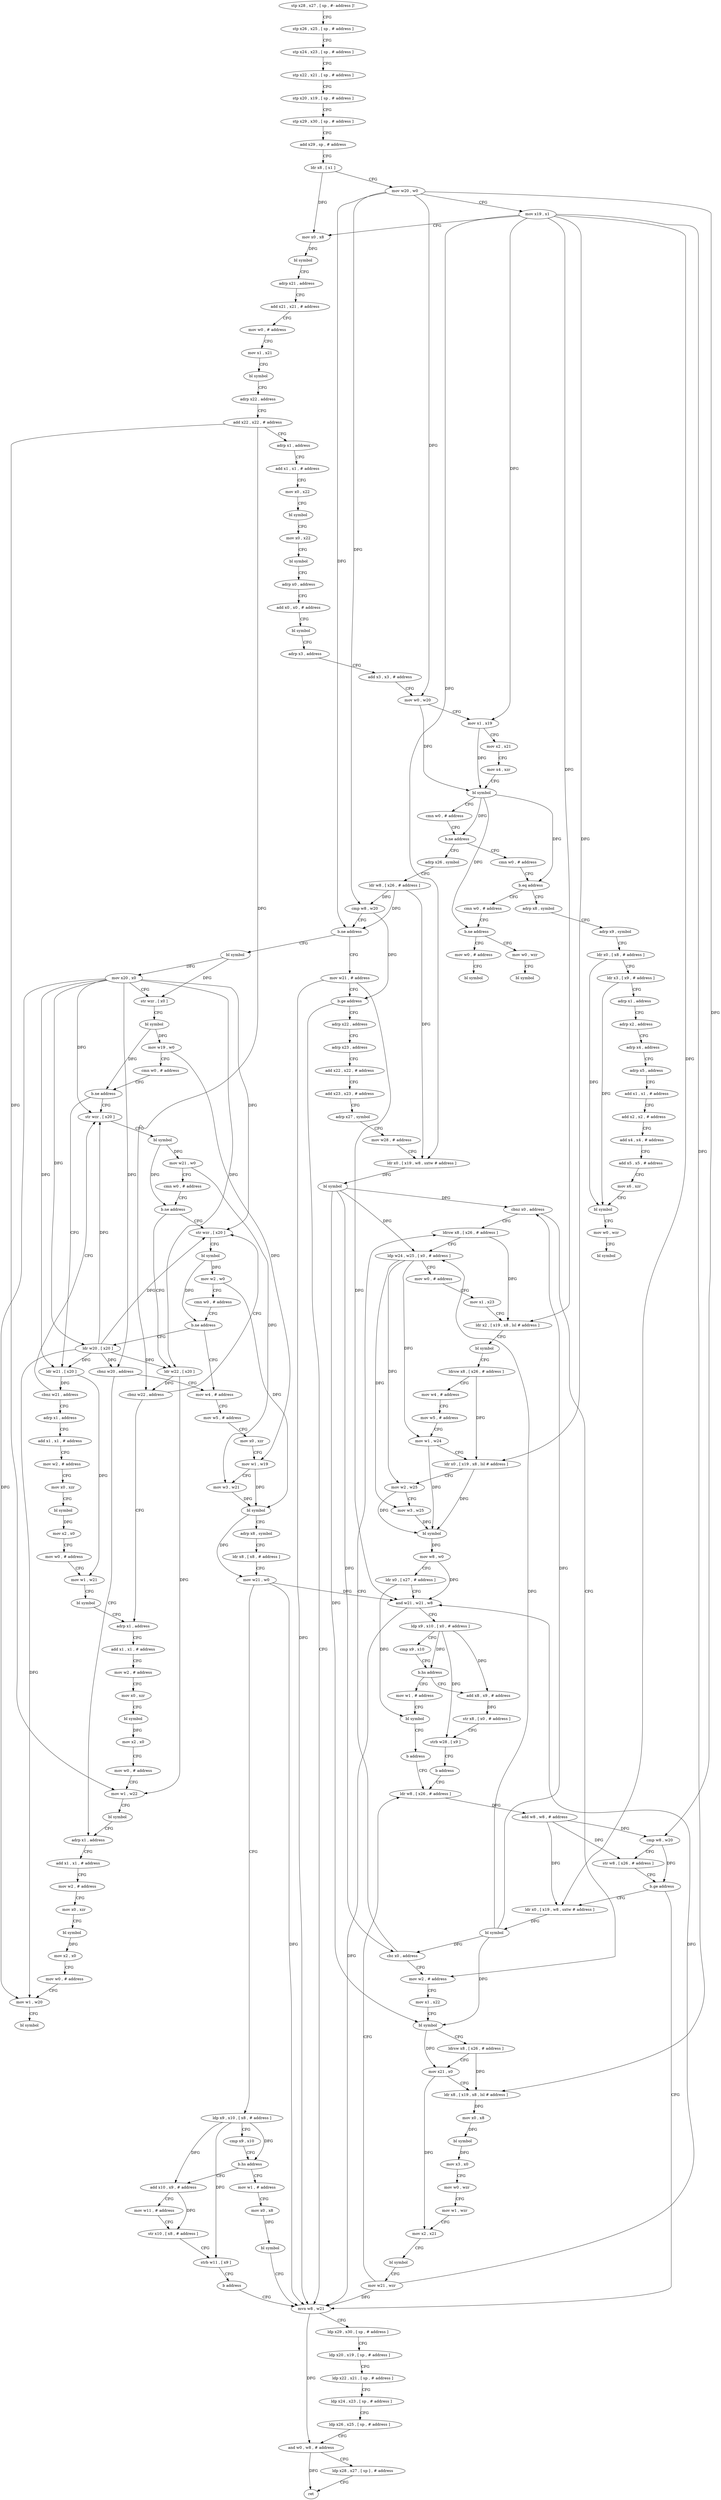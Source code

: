 digraph "func" {
"4200432" [label = "stp x28 , x27 , [ sp , #- address ]!" ]
"4200436" [label = "stp x26 , x25 , [ sp , # address ]" ]
"4200440" [label = "stp x24 , x23 , [ sp , # address ]" ]
"4200444" [label = "stp x22 , x21 , [ sp , # address ]" ]
"4200448" [label = "stp x20 , x19 , [ sp , # address ]" ]
"4200452" [label = "stp x29 , x30 , [ sp , # address ]" ]
"4200456" [label = "add x29 , sp , # address" ]
"4200460" [label = "ldr x8 , [ x1 ]" ]
"4200464" [label = "mov w20 , w0" ]
"4200468" [label = "mov x19 , x1" ]
"4200472" [label = "mov x0 , x8" ]
"4200476" [label = "bl symbol" ]
"4200480" [label = "adrp x21 , address" ]
"4200484" [label = "add x21 , x21 , # address" ]
"4200488" [label = "mov w0 , # address" ]
"4200492" [label = "mov x1 , x21" ]
"4200496" [label = "bl symbol" ]
"4200500" [label = "adrp x22 , address" ]
"4200504" [label = "add x22 , x22 , # address" ]
"4200508" [label = "adrp x1 , address" ]
"4200512" [label = "add x1 , x1 , # address" ]
"4200516" [label = "mov x0 , x22" ]
"4200520" [label = "bl symbol" ]
"4200524" [label = "mov x0 , x22" ]
"4200528" [label = "bl symbol" ]
"4200532" [label = "adrp x0 , address" ]
"4200536" [label = "add x0 , x0 , # address" ]
"4200540" [label = "bl symbol" ]
"4200544" [label = "adrp x3 , address" ]
"4200548" [label = "add x3 , x3 , # address" ]
"4200552" [label = "mov w0 , w20" ]
"4200556" [label = "mov x1 , x19" ]
"4200560" [label = "mov x2 , x21" ]
"4200564" [label = "mov x4 , xzr" ]
"4200568" [label = "bl symbol" ]
"4200572" [label = "cmn w0 , # address" ]
"4200576" [label = "b.ne address" ]
"4201044" [label = "cmn w0 , # address" ]
"4200580" [label = "adrp x26 , symbol" ]
"4201048" [label = "b.eq address" ]
"4201068" [label = "adrp x8 , symbol" ]
"4201052" [label = "cmn w0 , # address" ]
"4200584" [label = "ldr w8 , [ x26 , # address ]" ]
"4200588" [label = "cmp w8 , w20" ]
"4200592" [label = "b.ne address" ]
"4200756" [label = "mov w21 , # address" ]
"4200596" [label = "bl symbol" ]
"4201072" [label = "adrp x9 , symbol" ]
"4201076" [label = "ldr x0 , [ x8 , # address ]" ]
"4201080" [label = "ldr x3 , [ x9 , # address ]" ]
"4201084" [label = "adrp x1 , address" ]
"4201088" [label = "adrp x2 , address" ]
"4201092" [label = "adrp x4 , address" ]
"4201096" [label = "adrp x5 , address" ]
"4201100" [label = "add x1 , x1 , # address" ]
"4201104" [label = "add x2 , x2 , # address" ]
"4201108" [label = "add x4 , x4 , # address" ]
"4201112" [label = "add x5 , x5 , # address" ]
"4201116" [label = "mov x6 , xzr" ]
"4201120" [label = "bl symbol" ]
"4201124" [label = "mov w0 , wzr" ]
"4201128" [label = "bl symbol" ]
"4201056" [label = "b.ne address" ]
"4201132" [label = "mov w0 , # address" ]
"4201060" [label = "mov w0 , wzr" ]
"4200760" [label = "b.ge address" ]
"4201008" [label = "mvn w8 , w21" ]
"4200764" [label = "adrp x22 , address" ]
"4200600" [label = "mov x20 , x0" ]
"4200604" [label = "str wzr , [ x0 ]" ]
"4200608" [label = "bl symbol" ]
"4200612" [label = "mov w19 , w0" ]
"4200616" [label = "cmn w0 , # address" ]
"4200620" [label = "b.ne address" ]
"4200632" [label = "str wzr , [ x20 ]" ]
"4200624" [label = "ldr w21 , [ x20 ]" ]
"4201136" [label = "bl symbol" ]
"4201064" [label = "bl symbol" ]
"4201012" [label = "ldp x29 , x30 , [ sp , # address ]" ]
"4201016" [label = "ldp x20 , x19 , [ sp , # address ]" ]
"4201020" [label = "ldp x22 , x21 , [ sp , # address ]" ]
"4201024" [label = "ldp x24 , x23 , [ sp , # address ]" ]
"4201028" [label = "ldp x26 , x25 , [ sp , # address ]" ]
"4201032" [label = "and w0 , w8 , # address" ]
"4201036" [label = "ldp x28 , x27 , [ sp ] , # address" ]
"4201040" [label = "ret" ]
"4200768" [label = "adrp x23 , address" ]
"4200772" [label = "add x22 , x22 , # address" ]
"4200776" [label = "add x23 , x23 , # address" ]
"4200780" [label = "adrp x27 , symbol" ]
"4200784" [label = "mov w28 , # address" ]
"4200788" [label = "ldr x0 , [ x19 , w8 , sxtw # address ]" ]
"4200792" [label = "bl symbol" ]
"4200796" [label = "cbnz x0 , address" ]
"4200888" [label = "ldrsw x8 , [ x26 , # address ]" ]
"4200800" [label = "mov w2 , # address" ]
"4200636" [label = "bl symbol" ]
"4200640" [label = "mov w21 , w0" ]
"4200644" [label = "cmn w0 , # address" ]
"4200648" [label = "b.ne address" ]
"4200660" [label = "str wzr , [ x20 ]" ]
"4200652" [label = "ldr w22 , [ x20 ]" ]
"4200628" [label = "cbnz w21 , address" ]
"4201140" [label = "adrp x1 , address" ]
"4200892" [label = "ldp w24 , w25 , [ x0 , # address ]" ]
"4200896" [label = "mov w0 , # address" ]
"4200900" [label = "mov x1 , x23" ]
"4200904" [label = "ldr x2 , [ x19 , x8 , lsl # address ]" ]
"4200908" [label = "bl symbol" ]
"4200912" [label = "ldrsw x8 , [ x26 , # address ]" ]
"4200916" [label = "mov w4 , # address" ]
"4200920" [label = "mov w5 , # address" ]
"4200924" [label = "mov w1 , w24" ]
"4200928" [label = "ldr x0 , [ x19 , x8 , lsl # address ]" ]
"4200932" [label = "mov w2 , w25" ]
"4200936" [label = "mov w3 , w25" ]
"4200940" [label = "bl symbol" ]
"4200944" [label = "mov w8 , w0" ]
"4200948" [label = "ldr x0 , [ x27 , # address ]" ]
"4200952" [label = "and w21 , w21 , w8" ]
"4200956" [label = "ldp x9 , x10 , [ x0 , # address ]" ]
"4200960" [label = "cmp x9 , x10" ]
"4200964" [label = "b.hs address" ]
"4200984" [label = "mov w1 , # address" ]
"4200968" [label = "add x8 , x9 , # address" ]
"4200804" [label = "mov x1 , x22" ]
"4200808" [label = "bl symbol" ]
"4200812" [label = "ldrsw x8 , [ x26 , # address ]" ]
"4200816" [label = "mov x21 , x0" ]
"4200820" [label = "ldr x8 , [ x19 , x8 , lsl # address ]" ]
"4200824" [label = "mov x0 , x8" ]
"4200828" [label = "bl symbol" ]
"4200832" [label = "mov x3 , x0" ]
"4200836" [label = "mov w0 , wzr" ]
"4200840" [label = "mov w1 , wzr" ]
"4200844" [label = "mov x2 , x21" ]
"4200848" [label = "bl symbol" ]
"4200852" [label = "mov w21 , wzr" ]
"4200856" [label = "ldr w8 , [ x26 , # address ]" ]
"4200664" [label = "bl symbol" ]
"4200668" [label = "mov w2 , w0" ]
"4200672" [label = "cmn w0 , # address" ]
"4200676" [label = "b.ne address" ]
"4200688" [label = "mov w4 , # address" ]
"4200680" [label = "ldr w20 , [ x20 ]" ]
"4200656" [label = "cbnz w22 , address" ]
"4201176" [label = "adrp x1 , address" ]
"4201144" [label = "add x1 , x1 , # address" ]
"4201148" [label = "mov w2 , # address" ]
"4201152" [label = "mov x0 , xzr" ]
"4201156" [label = "bl symbol" ]
"4201160" [label = "mov x2 , x0" ]
"4201164" [label = "mov w0 , # address" ]
"4201168" [label = "mov w1 , w21" ]
"4201172" [label = "bl symbol" ]
"4200988" [label = "bl symbol" ]
"4200992" [label = "b address" ]
"4200972" [label = "str x8 , [ x0 , # address ]" ]
"4200976" [label = "strb w28 , [ x9 ]" ]
"4200980" [label = "b address" ]
"4200876" [label = "ldr x0 , [ x19 , w8 , sxtw # address ]" ]
"4200880" [label = "bl symbol" ]
"4200884" [label = "cbz x0 , address" ]
"4200692" [label = "mov w5 , # address" ]
"4200696" [label = "mov x0 , xzr" ]
"4200700" [label = "mov w1 , w19" ]
"4200704" [label = "mov w3 , w21" ]
"4200708" [label = "bl symbol" ]
"4200712" [label = "adrp x8 , symbol" ]
"4200716" [label = "ldr x8 , [ x8 , # address ]" ]
"4200720" [label = "mov w21 , w0" ]
"4200724" [label = "ldp x9 , x10 , [ x8 , # address ]" ]
"4200728" [label = "cmp x9 , x10" ]
"4200732" [label = "b.hs address" ]
"4200996" [label = "mov w1 , # address" ]
"4200736" [label = "add x10 , x9 , # address" ]
"4200684" [label = "cbnz w20 , address" ]
"4201212" [label = "adrp x1 , address" ]
"4201180" [label = "add x1 , x1 , # address" ]
"4201184" [label = "mov w2 , # address" ]
"4201188" [label = "mov x0 , xzr" ]
"4201192" [label = "bl symbol" ]
"4201196" [label = "mov x2 , x0" ]
"4201200" [label = "mov w0 , # address" ]
"4201204" [label = "mov w1 , w22" ]
"4201208" [label = "bl symbol" ]
"4200860" [label = "add w8 , w8 , # address" ]
"4200864" [label = "cmp w8 , w20" ]
"4200868" [label = "str w8 , [ x26 , # address ]" ]
"4200872" [label = "b.ge address" ]
"4201000" [label = "mov x0 , x8" ]
"4201004" [label = "bl symbol" ]
"4200740" [label = "mov w11 , # address" ]
"4200744" [label = "str x10 , [ x8 , # address ]" ]
"4200748" [label = "strb w11 , [ x9 ]" ]
"4200752" [label = "b address" ]
"4201216" [label = "add x1 , x1 , # address" ]
"4201220" [label = "mov w2 , # address" ]
"4201224" [label = "mov x0 , xzr" ]
"4201228" [label = "bl symbol" ]
"4201232" [label = "mov x2 , x0" ]
"4201236" [label = "mov w0 , # address" ]
"4201240" [label = "mov w1 , w20" ]
"4201244" [label = "bl symbol" ]
"4200432" -> "4200436" [ label = "CFG" ]
"4200436" -> "4200440" [ label = "CFG" ]
"4200440" -> "4200444" [ label = "CFG" ]
"4200444" -> "4200448" [ label = "CFG" ]
"4200448" -> "4200452" [ label = "CFG" ]
"4200452" -> "4200456" [ label = "CFG" ]
"4200456" -> "4200460" [ label = "CFG" ]
"4200460" -> "4200464" [ label = "CFG" ]
"4200460" -> "4200472" [ label = "DFG" ]
"4200464" -> "4200468" [ label = "CFG" ]
"4200464" -> "4200552" [ label = "DFG" ]
"4200464" -> "4200588" [ label = "DFG" ]
"4200464" -> "4200592" [ label = "DFG" ]
"4200464" -> "4200864" [ label = "DFG" ]
"4200468" -> "4200472" [ label = "CFG" ]
"4200468" -> "4200556" [ label = "DFG" ]
"4200468" -> "4200788" [ label = "DFG" ]
"4200468" -> "4200904" [ label = "DFG" ]
"4200468" -> "4200928" [ label = "DFG" ]
"4200468" -> "4200820" [ label = "DFG" ]
"4200468" -> "4200876" [ label = "DFG" ]
"4200472" -> "4200476" [ label = "DFG" ]
"4200476" -> "4200480" [ label = "CFG" ]
"4200480" -> "4200484" [ label = "CFG" ]
"4200484" -> "4200488" [ label = "CFG" ]
"4200488" -> "4200492" [ label = "CFG" ]
"4200492" -> "4200496" [ label = "CFG" ]
"4200496" -> "4200500" [ label = "CFG" ]
"4200500" -> "4200504" [ label = "CFG" ]
"4200504" -> "4200508" [ label = "CFG" ]
"4200504" -> "4200656" [ label = "DFG" ]
"4200504" -> "4201204" [ label = "DFG" ]
"4200508" -> "4200512" [ label = "CFG" ]
"4200512" -> "4200516" [ label = "CFG" ]
"4200516" -> "4200520" [ label = "CFG" ]
"4200520" -> "4200524" [ label = "CFG" ]
"4200524" -> "4200528" [ label = "CFG" ]
"4200528" -> "4200532" [ label = "CFG" ]
"4200532" -> "4200536" [ label = "CFG" ]
"4200536" -> "4200540" [ label = "CFG" ]
"4200540" -> "4200544" [ label = "CFG" ]
"4200544" -> "4200548" [ label = "CFG" ]
"4200548" -> "4200552" [ label = "CFG" ]
"4200552" -> "4200556" [ label = "CFG" ]
"4200552" -> "4200568" [ label = "DFG" ]
"4200556" -> "4200560" [ label = "CFG" ]
"4200556" -> "4200568" [ label = "DFG" ]
"4200560" -> "4200564" [ label = "CFG" ]
"4200564" -> "4200568" [ label = "CFG" ]
"4200568" -> "4200572" [ label = "CFG" ]
"4200568" -> "4200576" [ label = "DFG" ]
"4200568" -> "4201048" [ label = "DFG" ]
"4200568" -> "4201056" [ label = "DFG" ]
"4200572" -> "4200576" [ label = "CFG" ]
"4200576" -> "4201044" [ label = "CFG" ]
"4200576" -> "4200580" [ label = "CFG" ]
"4201044" -> "4201048" [ label = "CFG" ]
"4200580" -> "4200584" [ label = "CFG" ]
"4201048" -> "4201068" [ label = "CFG" ]
"4201048" -> "4201052" [ label = "CFG" ]
"4201068" -> "4201072" [ label = "CFG" ]
"4201052" -> "4201056" [ label = "CFG" ]
"4200584" -> "4200588" [ label = "DFG" ]
"4200584" -> "4200592" [ label = "DFG" ]
"4200584" -> "4200788" [ label = "DFG" ]
"4200588" -> "4200592" [ label = "CFG" ]
"4200588" -> "4200760" [ label = "DFG" ]
"4200592" -> "4200756" [ label = "CFG" ]
"4200592" -> "4200596" [ label = "CFG" ]
"4200756" -> "4200760" [ label = "CFG" ]
"4200756" -> "4201008" [ label = "DFG" ]
"4200756" -> "4200952" [ label = "DFG" ]
"4200596" -> "4200600" [ label = "DFG" ]
"4200596" -> "4200604" [ label = "DFG" ]
"4201072" -> "4201076" [ label = "CFG" ]
"4201076" -> "4201080" [ label = "CFG" ]
"4201076" -> "4201120" [ label = "DFG" ]
"4201080" -> "4201084" [ label = "CFG" ]
"4201080" -> "4201120" [ label = "DFG" ]
"4201084" -> "4201088" [ label = "CFG" ]
"4201088" -> "4201092" [ label = "CFG" ]
"4201092" -> "4201096" [ label = "CFG" ]
"4201096" -> "4201100" [ label = "CFG" ]
"4201100" -> "4201104" [ label = "CFG" ]
"4201104" -> "4201108" [ label = "CFG" ]
"4201108" -> "4201112" [ label = "CFG" ]
"4201112" -> "4201116" [ label = "CFG" ]
"4201116" -> "4201120" [ label = "CFG" ]
"4201120" -> "4201124" [ label = "CFG" ]
"4201124" -> "4201128" [ label = "CFG" ]
"4201056" -> "4201132" [ label = "CFG" ]
"4201056" -> "4201060" [ label = "CFG" ]
"4201132" -> "4201136" [ label = "CFG" ]
"4201060" -> "4201064" [ label = "CFG" ]
"4200760" -> "4201008" [ label = "CFG" ]
"4200760" -> "4200764" [ label = "CFG" ]
"4201008" -> "4201012" [ label = "CFG" ]
"4201008" -> "4201032" [ label = "DFG" ]
"4200764" -> "4200768" [ label = "CFG" ]
"4200600" -> "4200604" [ label = "CFG" ]
"4200600" -> "4200632" [ label = "DFG" ]
"4200600" -> "4200624" [ label = "DFG" ]
"4200600" -> "4200660" [ label = "DFG" ]
"4200600" -> "4200652" [ label = "DFG" ]
"4200600" -> "4200680" [ label = "DFG" ]
"4200600" -> "4200684" [ label = "DFG" ]
"4200600" -> "4201240" [ label = "DFG" ]
"4200604" -> "4200608" [ label = "CFG" ]
"4200608" -> "4200612" [ label = "DFG" ]
"4200608" -> "4200620" [ label = "DFG" ]
"4200612" -> "4200616" [ label = "CFG" ]
"4200612" -> "4200700" [ label = "DFG" ]
"4200616" -> "4200620" [ label = "CFG" ]
"4200620" -> "4200632" [ label = "CFG" ]
"4200620" -> "4200624" [ label = "CFG" ]
"4200632" -> "4200636" [ label = "CFG" ]
"4200624" -> "4200628" [ label = "DFG" ]
"4200624" -> "4201168" [ label = "DFG" ]
"4201012" -> "4201016" [ label = "CFG" ]
"4201016" -> "4201020" [ label = "CFG" ]
"4201020" -> "4201024" [ label = "CFG" ]
"4201024" -> "4201028" [ label = "CFG" ]
"4201028" -> "4201032" [ label = "CFG" ]
"4201032" -> "4201036" [ label = "CFG" ]
"4201032" -> "4201040" [ label = "DFG" ]
"4201036" -> "4201040" [ label = "CFG" ]
"4200768" -> "4200772" [ label = "CFG" ]
"4200772" -> "4200776" [ label = "CFG" ]
"4200776" -> "4200780" [ label = "CFG" ]
"4200780" -> "4200784" [ label = "CFG" ]
"4200784" -> "4200788" [ label = "CFG" ]
"4200788" -> "4200792" [ label = "DFG" ]
"4200792" -> "4200796" [ label = "DFG" ]
"4200792" -> "4200892" [ label = "DFG" ]
"4200792" -> "4200808" [ label = "DFG" ]
"4200792" -> "4200884" [ label = "DFG" ]
"4200796" -> "4200888" [ label = "CFG" ]
"4200796" -> "4200800" [ label = "CFG" ]
"4200888" -> "4200892" [ label = "CFG" ]
"4200888" -> "4200904" [ label = "DFG" ]
"4200800" -> "4200804" [ label = "CFG" ]
"4200636" -> "4200640" [ label = "DFG" ]
"4200636" -> "4200648" [ label = "DFG" ]
"4200640" -> "4200644" [ label = "CFG" ]
"4200640" -> "4200704" [ label = "DFG" ]
"4200644" -> "4200648" [ label = "CFG" ]
"4200648" -> "4200660" [ label = "CFG" ]
"4200648" -> "4200652" [ label = "CFG" ]
"4200660" -> "4200664" [ label = "CFG" ]
"4200652" -> "4200656" [ label = "DFG" ]
"4200652" -> "4201204" [ label = "DFG" ]
"4200628" -> "4201140" [ label = "CFG" ]
"4200628" -> "4200632" [ label = "CFG" ]
"4201140" -> "4201144" [ label = "CFG" ]
"4200892" -> "4200896" [ label = "CFG" ]
"4200892" -> "4200924" [ label = "DFG" ]
"4200892" -> "4200932" [ label = "DFG" ]
"4200892" -> "4200936" [ label = "DFG" ]
"4200896" -> "4200900" [ label = "CFG" ]
"4200900" -> "4200904" [ label = "CFG" ]
"4200904" -> "4200908" [ label = "CFG" ]
"4200908" -> "4200912" [ label = "CFG" ]
"4200912" -> "4200916" [ label = "CFG" ]
"4200912" -> "4200928" [ label = "DFG" ]
"4200916" -> "4200920" [ label = "CFG" ]
"4200920" -> "4200924" [ label = "CFG" ]
"4200924" -> "4200928" [ label = "CFG" ]
"4200924" -> "4200940" [ label = "DFG" ]
"4200928" -> "4200932" [ label = "CFG" ]
"4200928" -> "4200940" [ label = "DFG" ]
"4200932" -> "4200936" [ label = "CFG" ]
"4200932" -> "4200940" [ label = "DFG" ]
"4200936" -> "4200940" [ label = "DFG" ]
"4200940" -> "4200944" [ label = "DFG" ]
"4200944" -> "4200948" [ label = "CFG" ]
"4200944" -> "4200952" [ label = "DFG" ]
"4200948" -> "4200952" [ label = "CFG" ]
"4200948" -> "4200988" [ label = "DFG" ]
"4200952" -> "4200956" [ label = "CFG" ]
"4200952" -> "4201008" [ label = "DFG" ]
"4200956" -> "4200960" [ label = "CFG" ]
"4200956" -> "4200964" [ label = "DFG" ]
"4200956" -> "4200968" [ label = "DFG" ]
"4200956" -> "4200976" [ label = "DFG" ]
"4200960" -> "4200964" [ label = "CFG" ]
"4200964" -> "4200984" [ label = "CFG" ]
"4200964" -> "4200968" [ label = "CFG" ]
"4200984" -> "4200988" [ label = "CFG" ]
"4200968" -> "4200972" [ label = "DFG" ]
"4200804" -> "4200808" [ label = "CFG" ]
"4200808" -> "4200812" [ label = "CFG" ]
"4200808" -> "4200816" [ label = "DFG" ]
"4200812" -> "4200816" [ label = "CFG" ]
"4200812" -> "4200820" [ label = "DFG" ]
"4200816" -> "4200820" [ label = "CFG" ]
"4200816" -> "4200844" [ label = "DFG" ]
"4200820" -> "4200824" [ label = "DFG" ]
"4200824" -> "4200828" [ label = "DFG" ]
"4200828" -> "4200832" [ label = "DFG" ]
"4200832" -> "4200836" [ label = "CFG" ]
"4200836" -> "4200840" [ label = "CFG" ]
"4200840" -> "4200844" [ label = "CFG" ]
"4200844" -> "4200848" [ label = "CFG" ]
"4200848" -> "4200852" [ label = "CFG" ]
"4200852" -> "4200856" [ label = "CFG" ]
"4200852" -> "4201008" [ label = "DFG" ]
"4200852" -> "4200952" [ label = "DFG" ]
"4200856" -> "4200860" [ label = "DFG" ]
"4200664" -> "4200668" [ label = "DFG" ]
"4200664" -> "4200676" [ label = "DFG" ]
"4200668" -> "4200672" [ label = "CFG" ]
"4200668" -> "4200708" [ label = "DFG" ]
"4200672" -> "4200676" [ label = "CFG" ]
"4200676" -> "4200688" [ label = "CFG" ]
"4200676" -> "4200680" [ label = "CFG" ]
"4200688" -> "4200692" [ label = "CFG" ]
"4200680" -> "4200684" [ label = "DFG" ]
"4200680" -> "4200632" [ label = "DFG" ]
"4200680" -> "4200624" [ label = "DFG" ]
"4200680" -> "4200660" [ label = "DFG" ]
"4200680" -> "4200652" [ label = "DFG" ]
"4200680" -> "4201240" [ label = "DFG" ]
"4200656" -> "4201176" [ label = "CFG" ]
"4200656" -> "4200660" [ label = "CFG" ]
"4201176" -> "4201180" [ label = "CFG" ]
"4201144" -> "4201148" [ label = "CFG" ]
"4201148" -> "4201152" [ label = "CFG" ]
"4201152" -> "4201156" [ label = "CFG" ]
"4201156" -> "4201160" [ label = "DFG" ]
"4201160" -> "4201164" [ label = "CFG" ]
"4201164" -> "4201168" [ label = "CFG" ]
"4201168" -> "4201172" [ label = "CFG" ]
"4201172" -> "4201176" [ label = "CFG" ]
"4200988" -> "4200992" [ label = "CFG" ]
"4200992" -> "4200856" [ label = "CFG" ]
"4200972" -> "4200976" [ label = "CFG" ]
"4200976" -> "4200980" [ label = "CFG" ]
"4200980" -> "4200856" [ label = "CFG" ]
"4200876" -> "4200880" [ label = "DFG" ]
"4200880" -> "4200884" [ label = "DFG" ]
"4200880" -> "4200796" [ label = "DFG" ]
"4200880" -> "4200892" [ label = "DFG" ]
"4200880" -> "4200808" [ label = "DFG" ]
"4200884" -> "4200800" [ label = "CFG" ]
"4200884" -> "4200888" [ label = "CFG" ]
"4200692" -> "4200696" [ label = "CFG" ]
"4200696" -> "4200700" [ label = "CFG" ]
"4200700" -> "4200704" [ label = "CFG" ]
"4200700" -> "4200708" [ label = "DFG" ]
"4200704" -> "4200708" [ label = "DFG" ]
"4200708" -> "4200712" [ label = "CFG" ]
"4200708" -> "4200720" [ label = "DFG" ]
"4200712" -> "4200716" [ label = "CFG" ]
"4200716" -> "4200720" [ label = "CFG" ]
"4200720" -> "4200724" [ label = "CFG" ]
"4200720" -> "4201008" [ label = "DFG" ]
"4200720" -> "4200952" [ label = "DFG" ]
"4200724" -> "4200728" [ label = "CFG" ]
"4200724" -> "4200732" [ label = "DFG" ]
"4200724" -> "4200736" [ label = "DFG" ]
"4200724" -> "4200748" [ label = "DFG" ]
"4200728" -> "4200732" [ label = "CFG" ]
"4200732" -> "4200996" [ label = "CFG" ]
"4200732" -> "4200736" [ label = "CFG" ]
"4200996" -> "4201000" [ label = "CFG" ]
"4200736" -> "4200740" [ label = "CFG" ]
"4200736" -> "4200744" [ label = "DFG" ]
"4200684" -> "4201212" [ label = "CFG" ]
"4200684" -> "4200688" [ label = "CFG" ]
"4201212" -> "4201216" [ label = "CFG" ]
"4201180" -> "4201184" [ label = "CFG" ]
"4201184" -> "4201188" [ label = "CFG" ]
"4201188" -> "4201192" [ label = "CFG" ]
"4201192" -> "4201196" [ label = "DFG" ]
"4201196" -> "4201200" [ label = "CFG" ]
"4201200" -> "4201204" [ label = "CFG" ]
"4201204" -> "4201208" [ label = "CFG" ]
"4201208" -> "4201212" [ label = "CFG" ]
"4200860" -> "4200864" [ label = "DFG" ]
"4200860" -> "4200868" [ label = "DFG" ]
"4200860" -> "4200876" [ label = "DFG" ]
"4200864" -> "4200868" [ label = "CFG" ]
"4200864" -> "4200872" [ label = "DFG" ]
"4200868" -> "4200872" [ label = "CFG" ]
"4200872" -> "4201008" [ label = "CFG" ]
"4200872" -> "4200876" [ label = "CFG" ]
"4201000" -> "4201004" [ label = "DFG" ]
"4201004" -> "4201008" [ label = "CFG" ]
"4200740" -> "4200744" [ label = "CFG" ]
"4200744" -> "4200748" [ label = "CFG" ]
"4200748" -> "4200752" [ label = "CFG" ]
"4200752" -> "4201008" [ label = "CFG" ]
"4201216" -> "4201220" [ label = "CFG" ]
"4201220" -> "4201224" [ label = "CFG" ]
"4201224" -> "4201228" [ label = "CFG" ]
"4201228" -> "4201232" [ label = "DFG" ]
"4201232" -> "4201236" [ label = "CFG" ]
"4201236" -> "4201240" [ label = "CFG" ]
"4201240" -> "4201244" [ label = "CFG" ]
}
